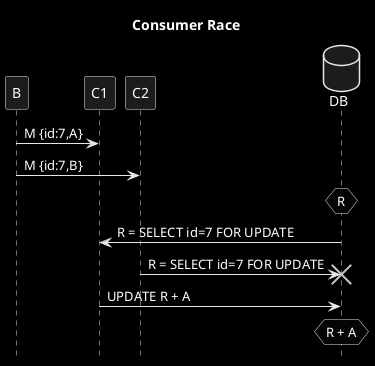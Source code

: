 @startuml
title Consumer Race
hide footbox
skinparam monochrome reverse
database DB order 9

B->C1: M {id:7,A}
B->C2: M {id:7,B}
hnote over DB: R
C1<-DB: R = SELECT id=7 FOR UPDATE
C2->DB!!: R = SELECT id=7 FOR UPDATE
C1->DB: UPDATE R + A
hnote over DB: R + A
@enduml
